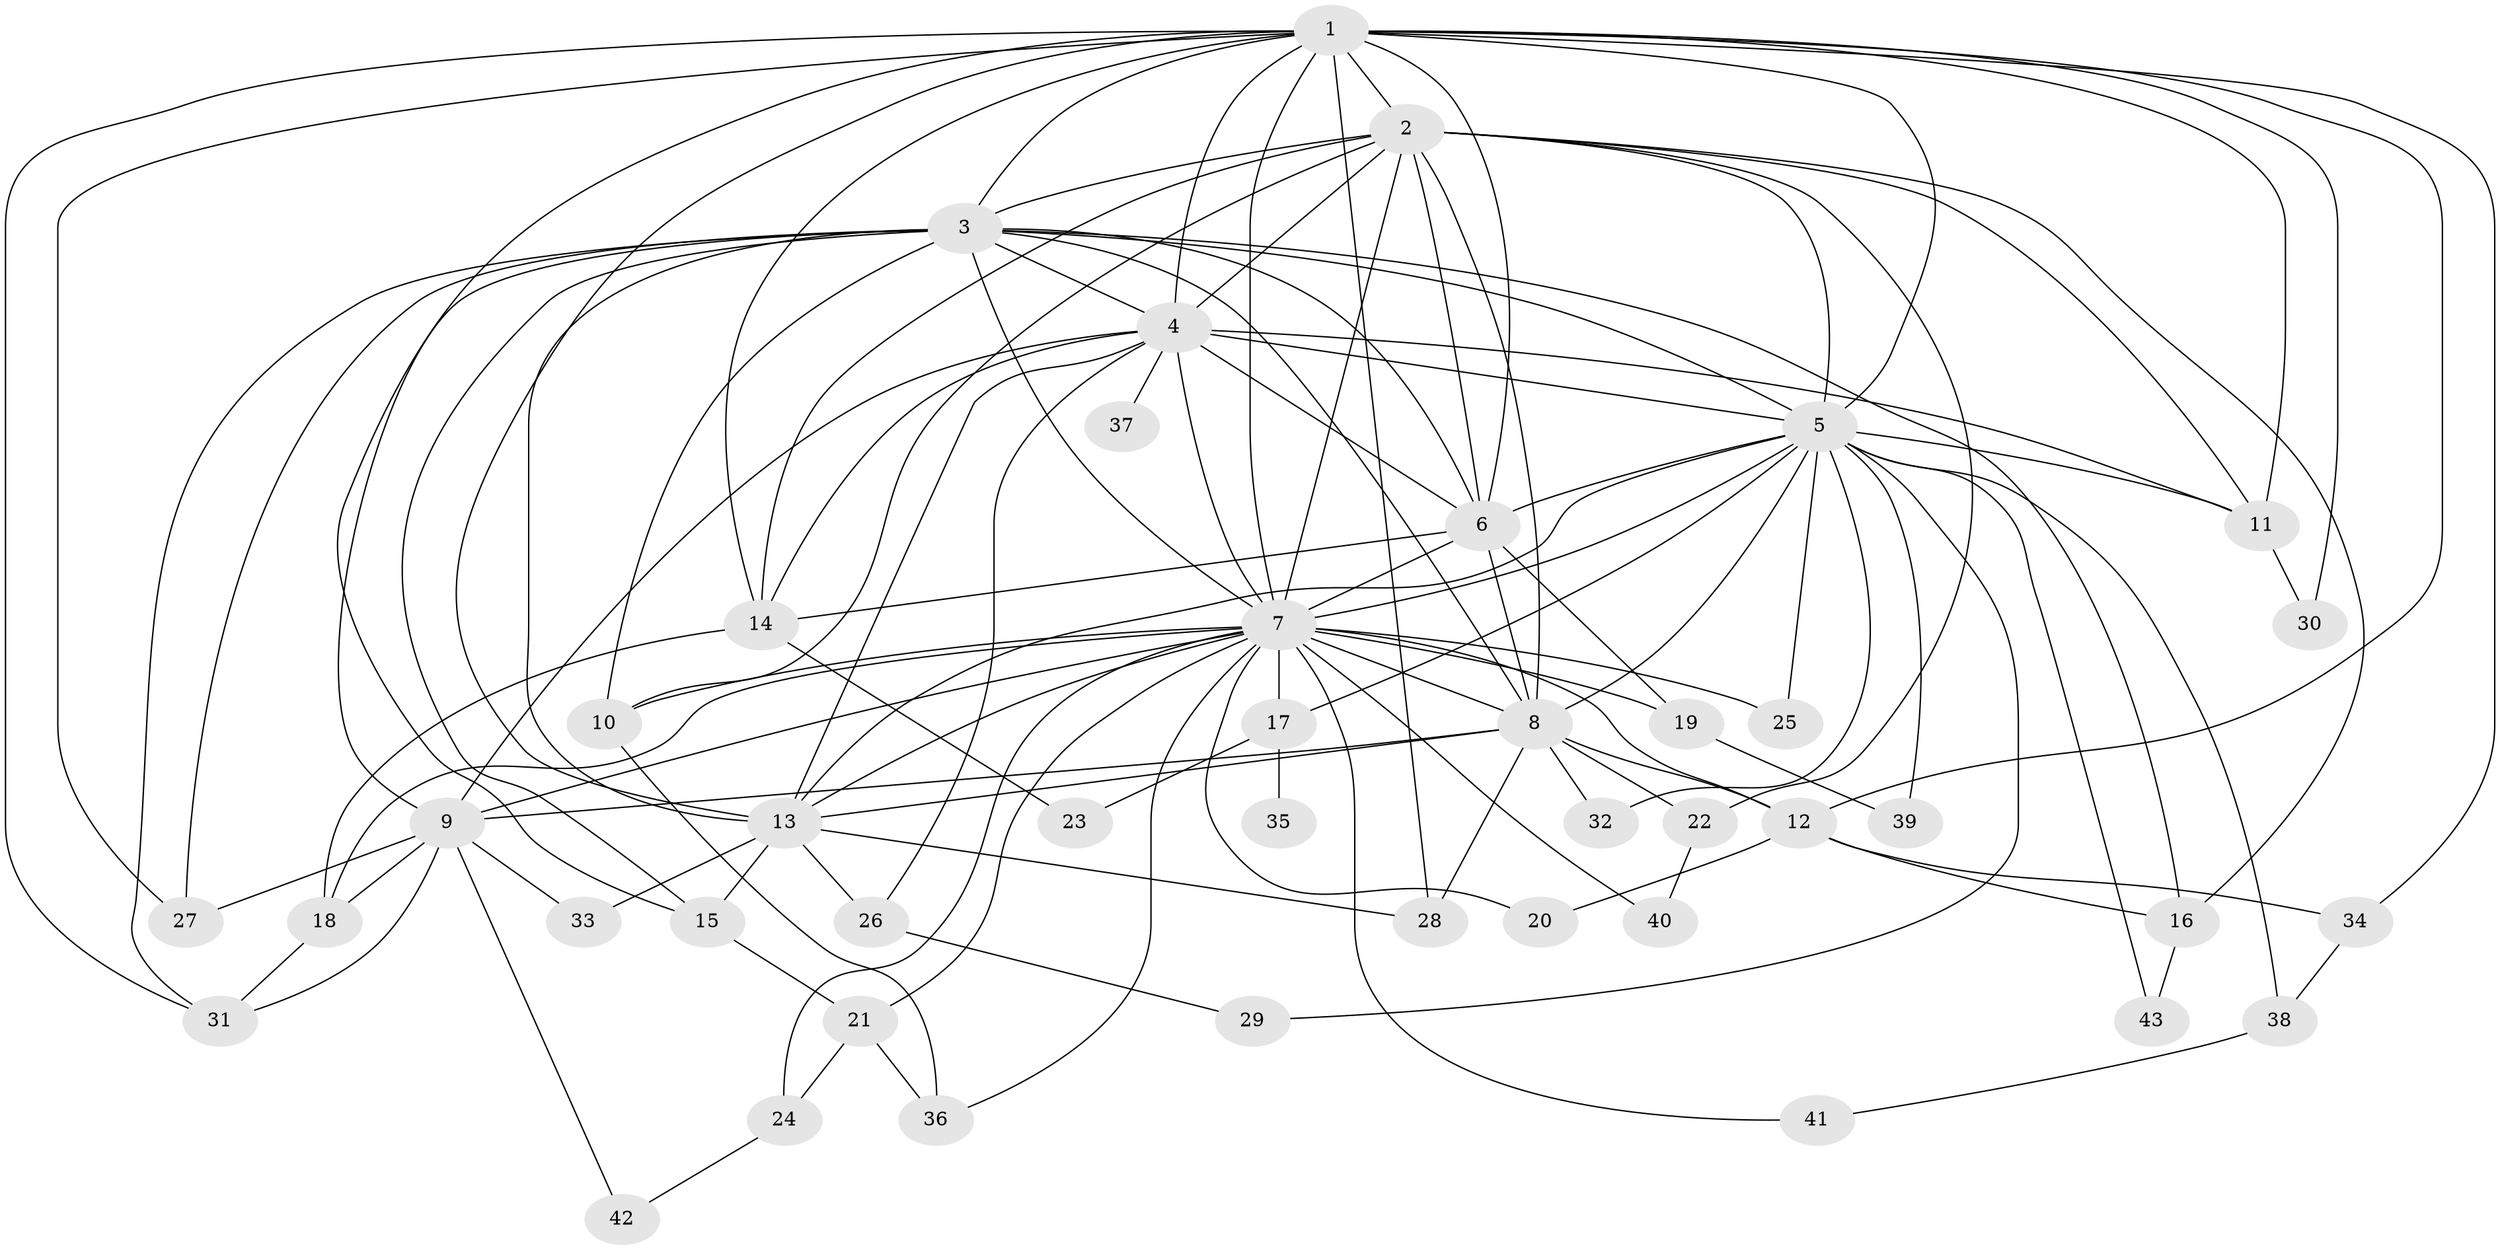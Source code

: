 // original degree distribution, {20: 0.011764705882352941, 18: 0.011764705882352941, 16: 0.011764705882352941, 17: 0.011764705882352941, 21: 0.03529411764705882, 13: 0.011764705882352941, 24: 0.011764705882352941, 12: 0.011764705882352941, 2: 0.49411764705882355, 11: 0.011764705882352941, 4: 0.1411764705882353, 3: 0.21176470588235294, 5: 0.023529411764705882}
// Generated by graph-tools (version 1.1) at 2025/49/03/04/25 22:49:28]
// undirected, 43 vertices, 114 edges
graph export_dot {
  node [color=gray90,style=filled];
  1;
  2;
  3;
  4;
  5;
  6;
  7;
  8;
  9;
  10;
  11;
  12;
  13;
  14;
  15;
  16;
  17;
  18;
  19;
  20;
  21;
  22;
  23;
  24;
  25;
  26;
  27;
  28;
  29;
  30;
  31;
  32;
  33;
  34;
  35;
  36;
  37;
  38;
  39;
  40;
  41;
  42;
  43;
  1 -- 2 [weight=3.0];
  1 -- 3 [weight=2.0];
  1 -- 4 [weight=1.0];
  1 -- 5 [weight=2.0];
  1 -- 6 [weight=1.0];
  1 -- 7 [weight=2.0];
  1 -- 11 [weight=1.0];
  1 -- 12 [weight=1.0];
  1 -- 13 [weight=1.0];
  1 -- 14 [weight=1.0];
  1 -- 15 [weight=1.0];
  1 -- 27 [weight=1.0];
  1 -- 28 [weight=1.0];
  1 -- 30 [weight=1.0];
  1 -- 31 [weight=1.0];
  1 -- 34 [weight=1.0];
  2 -- 3 [weight=4.0];
  2 -- 4 [weight=3.0];
  2 -- 5 [weight=2.0];
  2 -- 6 [weight=2.0];
  2 -- 7 [weight=4.0];
  2 -- 8 [weight=1.0];
  2 -- 10 [weight=3.0];
  2 -- 11 [weight=1.0];
  2 -- 14 [weight=1.0];
  2 -- 16 [weight=1.0];
  2 -- 22 [weight=1.0];
  3 -- 4 [weight=2.0];
  3 -- 5 [weight=3.0];
  3 -- 6 [weight=3.0];
  3 -- 7 [weight=4.0];
  3 -- 8 [weight=1.0];
  3 -- 9 [weight=1.0];
  3 -- 10 [weight=1.0];
  3 -- 13 [weight=5.0];
  3 -- 15 [weight=1.0];
  3 -- 16 [weight=4.0];
  3 -- 27 [weight=1.0];
  3 -- 31 [weight=1.0];
  4 -- 5 [weight=1.0];
  4 -- 6 [weight=1.0];
  4 -- 7 [weight=2.0];
  4 -- 9 [weight=1.0];
  4 -- 11 [weight=1.0];
  4 -- 13 [weight=1.0];
  4 -- 14 [weight=1.0];
  4 -- 26 [weight=1.0];
  4 -- 37 [weight=1.0];
  5 -- 6 [weight=1.0];
  5 -- 7 [weight=2.0];
  5 -- 8 [weight=1.0];
  5 -- 11 [weight=1.0];
  5 -- 13 [weight=1.0];
  5 -- 17 [weight=1.0];
  5 -- 25 [weight=1.0];
  5 -- 29 [weight=1.0];
  5 -- 32 [weight=1.0];
  5 -- 38 [weight=1.0];
  5 -- 39 [weight=1.0];
  5 -- 43 [weight=1.0];
  6 -- 7 [weight=3.0];
  6 -- 8 [weight=9.0];
  6 -- 14 [weight=1.0];
  6 -- 19 [weight=1.0];
  7 -- 8 [weight=1.0];
  7 -- 9 [weight=1.0];
  7 -- 10 [weight=1.0];
  7 -- 12 [weight=1.0];
  7 -- 13 [weight=1.0];
  7 -- 17 [weight=1.0];
  7 -- 18 [weight=1.0];
  7 -- 19 [weight=2.0];
  7 -- 20 [weight=1.0];
  7 -- 21 [weight=1.0];
  7 -- 24 [weight=1.0];
  7 -- 25 [weight=1.0];
  7 -- 36 [weight=1.0];
  7 -- 40 [weight=1.0];
  7 -- 41 [weight=1.0];
  8 -- 9 [weight=3.0];
  8 -- 12 [weight=2.0];
  8 -- 13 [weight=1.0];
  8 -- 22 [weight=1.0];
  8 -- 28 [weight=1.0];
  8 -- 32 [weight=1.0];
  9 -- 18 [weight=1.0];
  9 -- 27 [weight=1.0];
  9 -- 31 [weight=1.0];
  9 -- 33 [weight=1.0];
  9 -- 42 [weight=1.0];
  10 -- 36 [weight=1.0];
  11 -- 30 [weight=1.0];
  12 -- 16 [weight=1.0];
  12 -- 20 [weight=1.0];
  12 -- 34 [weight=1.0];
  13 -- 15 [weight=1.0];
  13 -- 26 [weight=1.0];
  13 -- 28 [weight=1.0];
  13 -- 33 [weight=1.0];
  14 -- 18 [weight=1.0];
  14 -- 23 [weight=1.0];
  15 -- 21 [weight=1.0];
  16 -- 43 [weight=1.0];
  17 -- 23 [weight=1.0];
  17 -- 35 [weight=1.0];
  18 -- 31 [weight=1.0];
  19 -- 39 [weight=1.0];
  21 -- 24 [weight=1.0];
  21 -- 36 [weight=1.0];
  22 -- 40 [weight=1.0];
  24 -- 42 [weight=1.0];
  26 -- 29 [weight=1.0];
  34 -- 38 [weight=1.0];
  38 -- 41 [weight=1.0];
}
